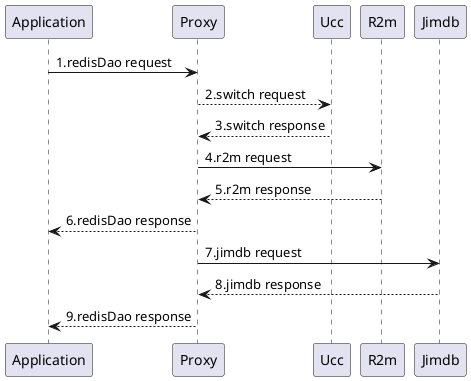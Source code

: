 @startuml
Application -> Proxy: 1.redisDao request
Proxy --> Ucc: 2.switch request
Proxy <-- Ucc: 3.switch response

Proxy -> R2m: 4.r2m request
Proxy <-- R2m: 5.r2m response
Application <-- Proxy: 6.redisDao response

Proxy -> Jimdb: 7.jimdb request
Proxy <-- Jimdb: 8.jimdb response
Application <-- Proxy: 9.redisDao response
@enduml